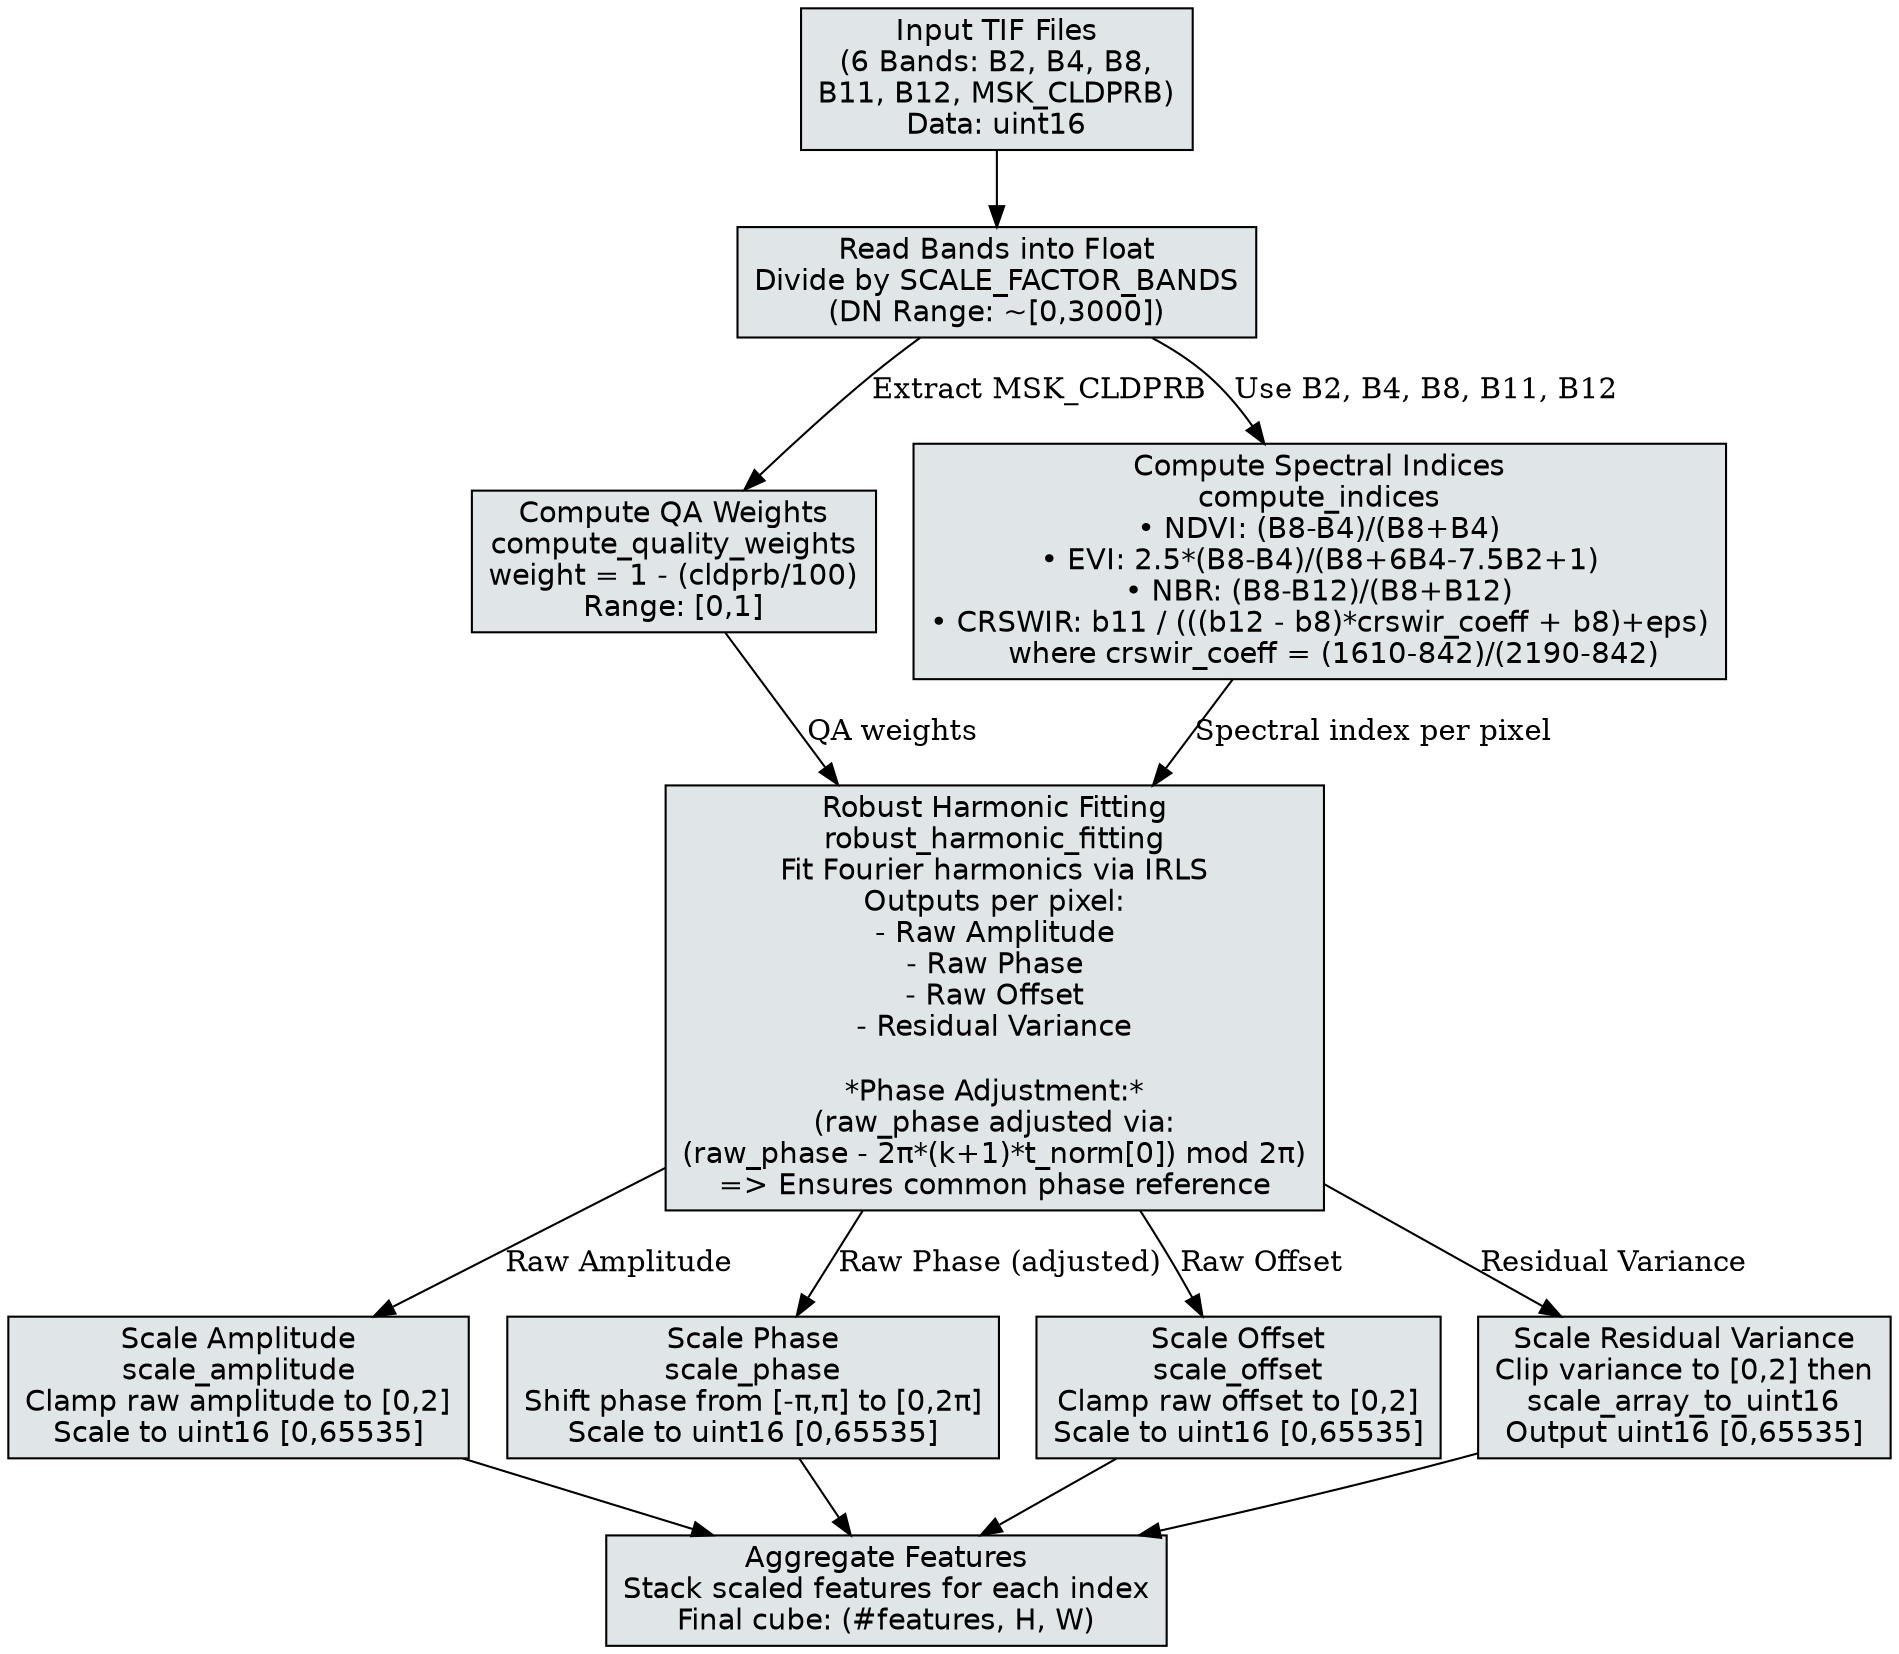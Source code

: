 digraph inference_pipeline {
  rankdir=TB;
  node [shape=box, style=filled, fillcolor="#E0E5E8", fontname="Helvetica"];

  // Step 1: Input and Reading Data
  Input [label="Input TIF Files\n(6 Bands: B2, B4, B8,\nB11, B12, MSK_CLDPRB)\nData: uint16"];
  ReadBands [label="Read Bands into Float\nDivide by SCALE_FACTOR_BANDS\n(DN Range: ~[0,3000])"];

  // Step 2: Compute QA Weights
  QAWeights [label="Compute QA Weights\ncompute_quality_weights\nweight = 1 - (cldprb/100)\nRange: [0,1]"];

  // Step 3: Compute Spectral Indices
  SpectralIndices [label="Compute Spectral Indices\ncompute_indices\n• NDVI: (B8-B4)/(B8+B4)\n• EVI: 2.5*(B8-B4)/(B8+6B4-7.5B2+1)\n• NBR: (B8-B12)/(B8+B12)\n• CRSWIR: b11 / (((b12 - b8)*crswir_coeff + b8)+eps)\n   where crswir_coeff = (1610-842)/(2190-842)"];

  // Step 4: Robust Harmonic Fitting (per index)
  RobustFitting [label="Robust Harmonic Fitting\nrobust_harmonic_fitting\nFit Fourier harmonics via IRLS\nOutputs per pixel:\n- Raw Amplitude\n- Raw Phase\n- Raw Offset\n- Residual Variance\n\n*Phase Adjustment:*\n(raw_phase adjusted via:\n(raw_phase - 2π*(k+1)*t_norm[0]) mod 2π)\n=> Ensures common phase reference"];

  // Step 5: Scaling operations
  ScaleAmplitude [label="Scale Amplitude\nscale_amplitude\nClamp raw amplitude to [0,2]\nScale to uint16 [0,65535]"];
  ScalePhase [label="Scale Phase\nscale_phase\nShift phase from [-π,π] to [0,2π]\nScale to uint16 [0,65535]"];
  ScaleOffset [label="Scale Offset\nscale_offset\nClamp raw offset to [0,2]\nScale to uint16 [0,65535]"];
  ScaleVariance [label="Scale Residual Variance\nClip variance to [0,2] then\nscale_array_to_uint16\nOutput uint16 [0,65535]"];

  // Step 6: Aggregation of Features
  Aggregate [label="Aggregate Features\nStack scaled features for each index\nFinal cube: (#features, H, W)"];

  // Connections between stages
  Input -> ReadBands;
  ReadBands -> QAWeights [label="Extract MSK_CLDPRB"];
  ReadBands -> SpectralIndices [label="Use B2, B4, B8, B11, B12"];
  QAWeights -> RobustFitting [label="QA weights"];
  SpectralIndices -> RobustFitting [label="Spectral index per pixel"];

  RobustFitting -> ScaleAmplitude [label="Raw Amplitude"];
  RobustFitting -> ScalePhase [label="Raw Phase (adjusted)"];
  RobustFitting -> ScaleOffset [label="Raw Offset"];
  RobustFitting -> ScaleVariance [label="Residual Variance"];

  ScaleAmplitude -> Aggregate;
  ScalePhase -> Aggregate;
  ScaleOffset -> Aggregate;
  ScaleVariance -> Aggregate;
} 
